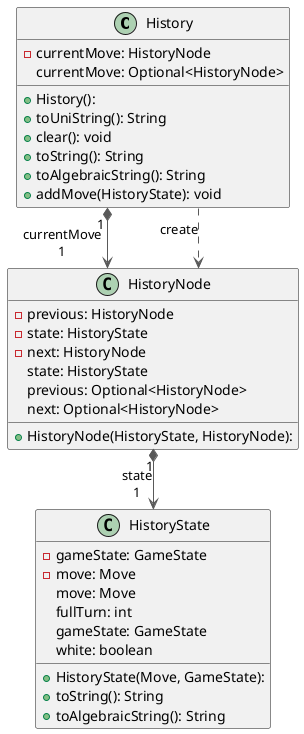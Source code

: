 @startuml

top to bottom direction
skinparam linetype ortho

class History {
  + History(): 
  - currentMove: HistoryNode
  + toUniString(): String
  + clear(): void
  + toString(): String
  + toAlgebraicString(): String
  + addMove(HistoryState): void
   currentMove: Optional<HistoryNode>
}
class HistoryNode {
  + HistoryNode(HistoryState, HistoryNode): 
  - previous: HistoryNode
  - state: HistoryState
  - next: HistoryNode
   state: HistoryState
   previous: Optional<HistoryNode>
   next: Optional<HistoryNode>
}
class HistoryState {
  + HistoryState(Move, GameState): 
  - gameState: GameState
  - move: Move
  + toString(): String
  + toAlgebraicString(): String
   move: Move
   fullTurn: int
   gameState: GameState
   white: boolean
}

History      "1" *-[#595959,plain]-> "currentMove\n1" HistoryNode  
History       -[#595959,dashed]->  HistoryNode  : "«create»"
HistoryNode  "1" *-[#595959,plain]-> "state\n1" HistoryState 
@enduml
